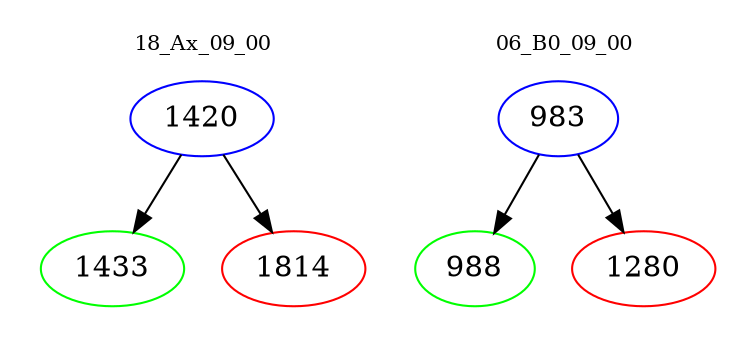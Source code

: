 digraph{
subgraph cluster_0 {
color = white
label = "18_Ax_09_00";
fontsize=10;
T0_1420 [label="1420", color="blue"]
T0_1420 -> T0_1433 [color="black"]
T0_1433 [label="1433", color="green"]
T0_1420 -> T0_1814 [color="black"]
T0_1814 [label="1814", color="red"]
}
subgraph cluster_1 {
color = white
label = "06_B0_09_00";
fontsize=10;
T1_983 [label="983", color="blue"]
T1_983 -> T1_988 [color="black"]
T1_988 [label="988", color="green"]
T1_983 -> T1_1280 [color="black"]
T1_1280 [label="1280", color="red"]
}
}
